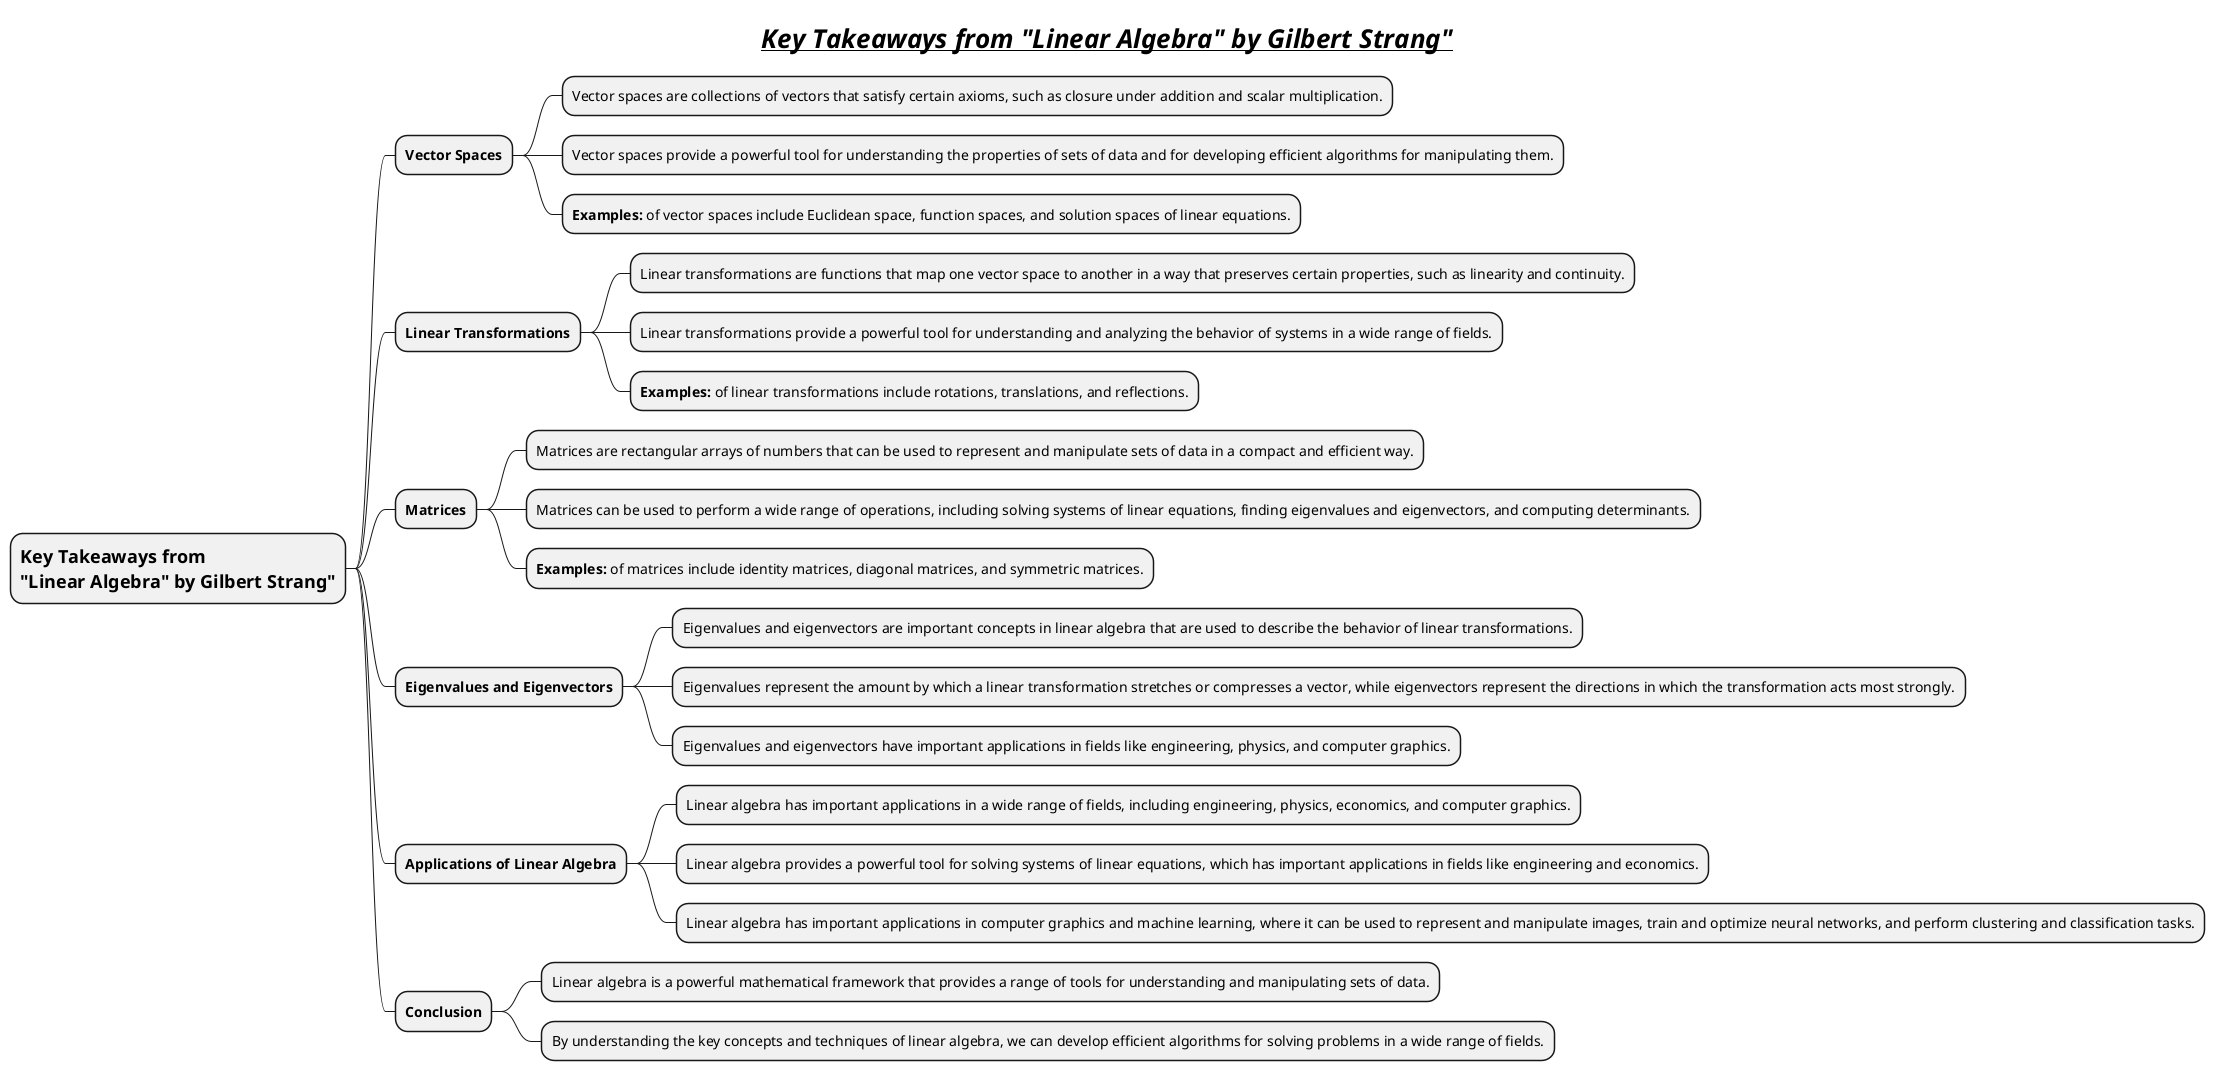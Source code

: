 @startmindmap
title =//__Key Takeaways from "Linear Algebra" by Gilbert Strang"__//

* =Key Takeaways from \n="Linear Algebra" by Gilbert Strang"

** **Vector Spaces**
*** Vector spaces are collections of vectors that satisfy certain axioms, such as closure under addition and scalar multiplication.
*** Vector spaces provide a powerful tool for understanding the properties of sets of data and for developing efficient algorithms for manipulating them.
*** **Examples:** of vector spaces include Euclidean space, function spaces, and solution spaces of linear equations.

** **Linear Transformations**
*** Linear transformations are functions that map one vector space to another in a way that preserves certain properties, such as linearity and continuity.
*** Linear transformations provide a powerful tool for understanding and analyzing the behavior of systems in a wide range of fields.
*** **Examples:** of linear transformations include rotations, translations, and reflections.

** **Matrices**
*** Matrices are rectangular arrays of numbers that can be used to represent and manipulate sets of data in a compact and efficient way.
*** Matrices can be used to perform a wide range of operations, including solving systems of linear equations, finding eigenvalues and eigenvectors, and computing determinants.
*** **Examples:** of matrices include identity matrices, diagonal matrices, and symmetric matrices.

** **Eigenvalues and Eigenvectors**
*** Eigenvalues and eigenvectors are important concepts in linear algebra that are used to describe the behavior of linear transformations.
*** Eigenvalues represent the amount by which a linear transformation stretches or compresses a vector, while eigenvectors represent the directions in which the transformation acts most strongly.
*** Eigenvalues and eigenvectors have important applications in fields like engineering, physics, and computer graphics.

** **Applications of Linear Algebra**
*** Linear algebra has important applications in a wide range of fields, including engineering, physics, economics, and computer graphics.
*** Linear algebra provides a powerful tool for solving systems of linear equations, which has important applications in fields like engineering and economics.
*** Linear algebra has important applications in computer graphics and machine learning, where it can be used to represent and manipulate images, train and optimize neural networks, and perform clustering and classification tasks.

** **Conclusion**
*** Linear algebra is a powerful mathematical framework that provides a range of tools for understanding and manipulating sets of data.
*** By understanding the key concepts and techniques of linear algebra, we can develop efficient algorithms for solving problems in a wide range of fields.
@endmindmap
